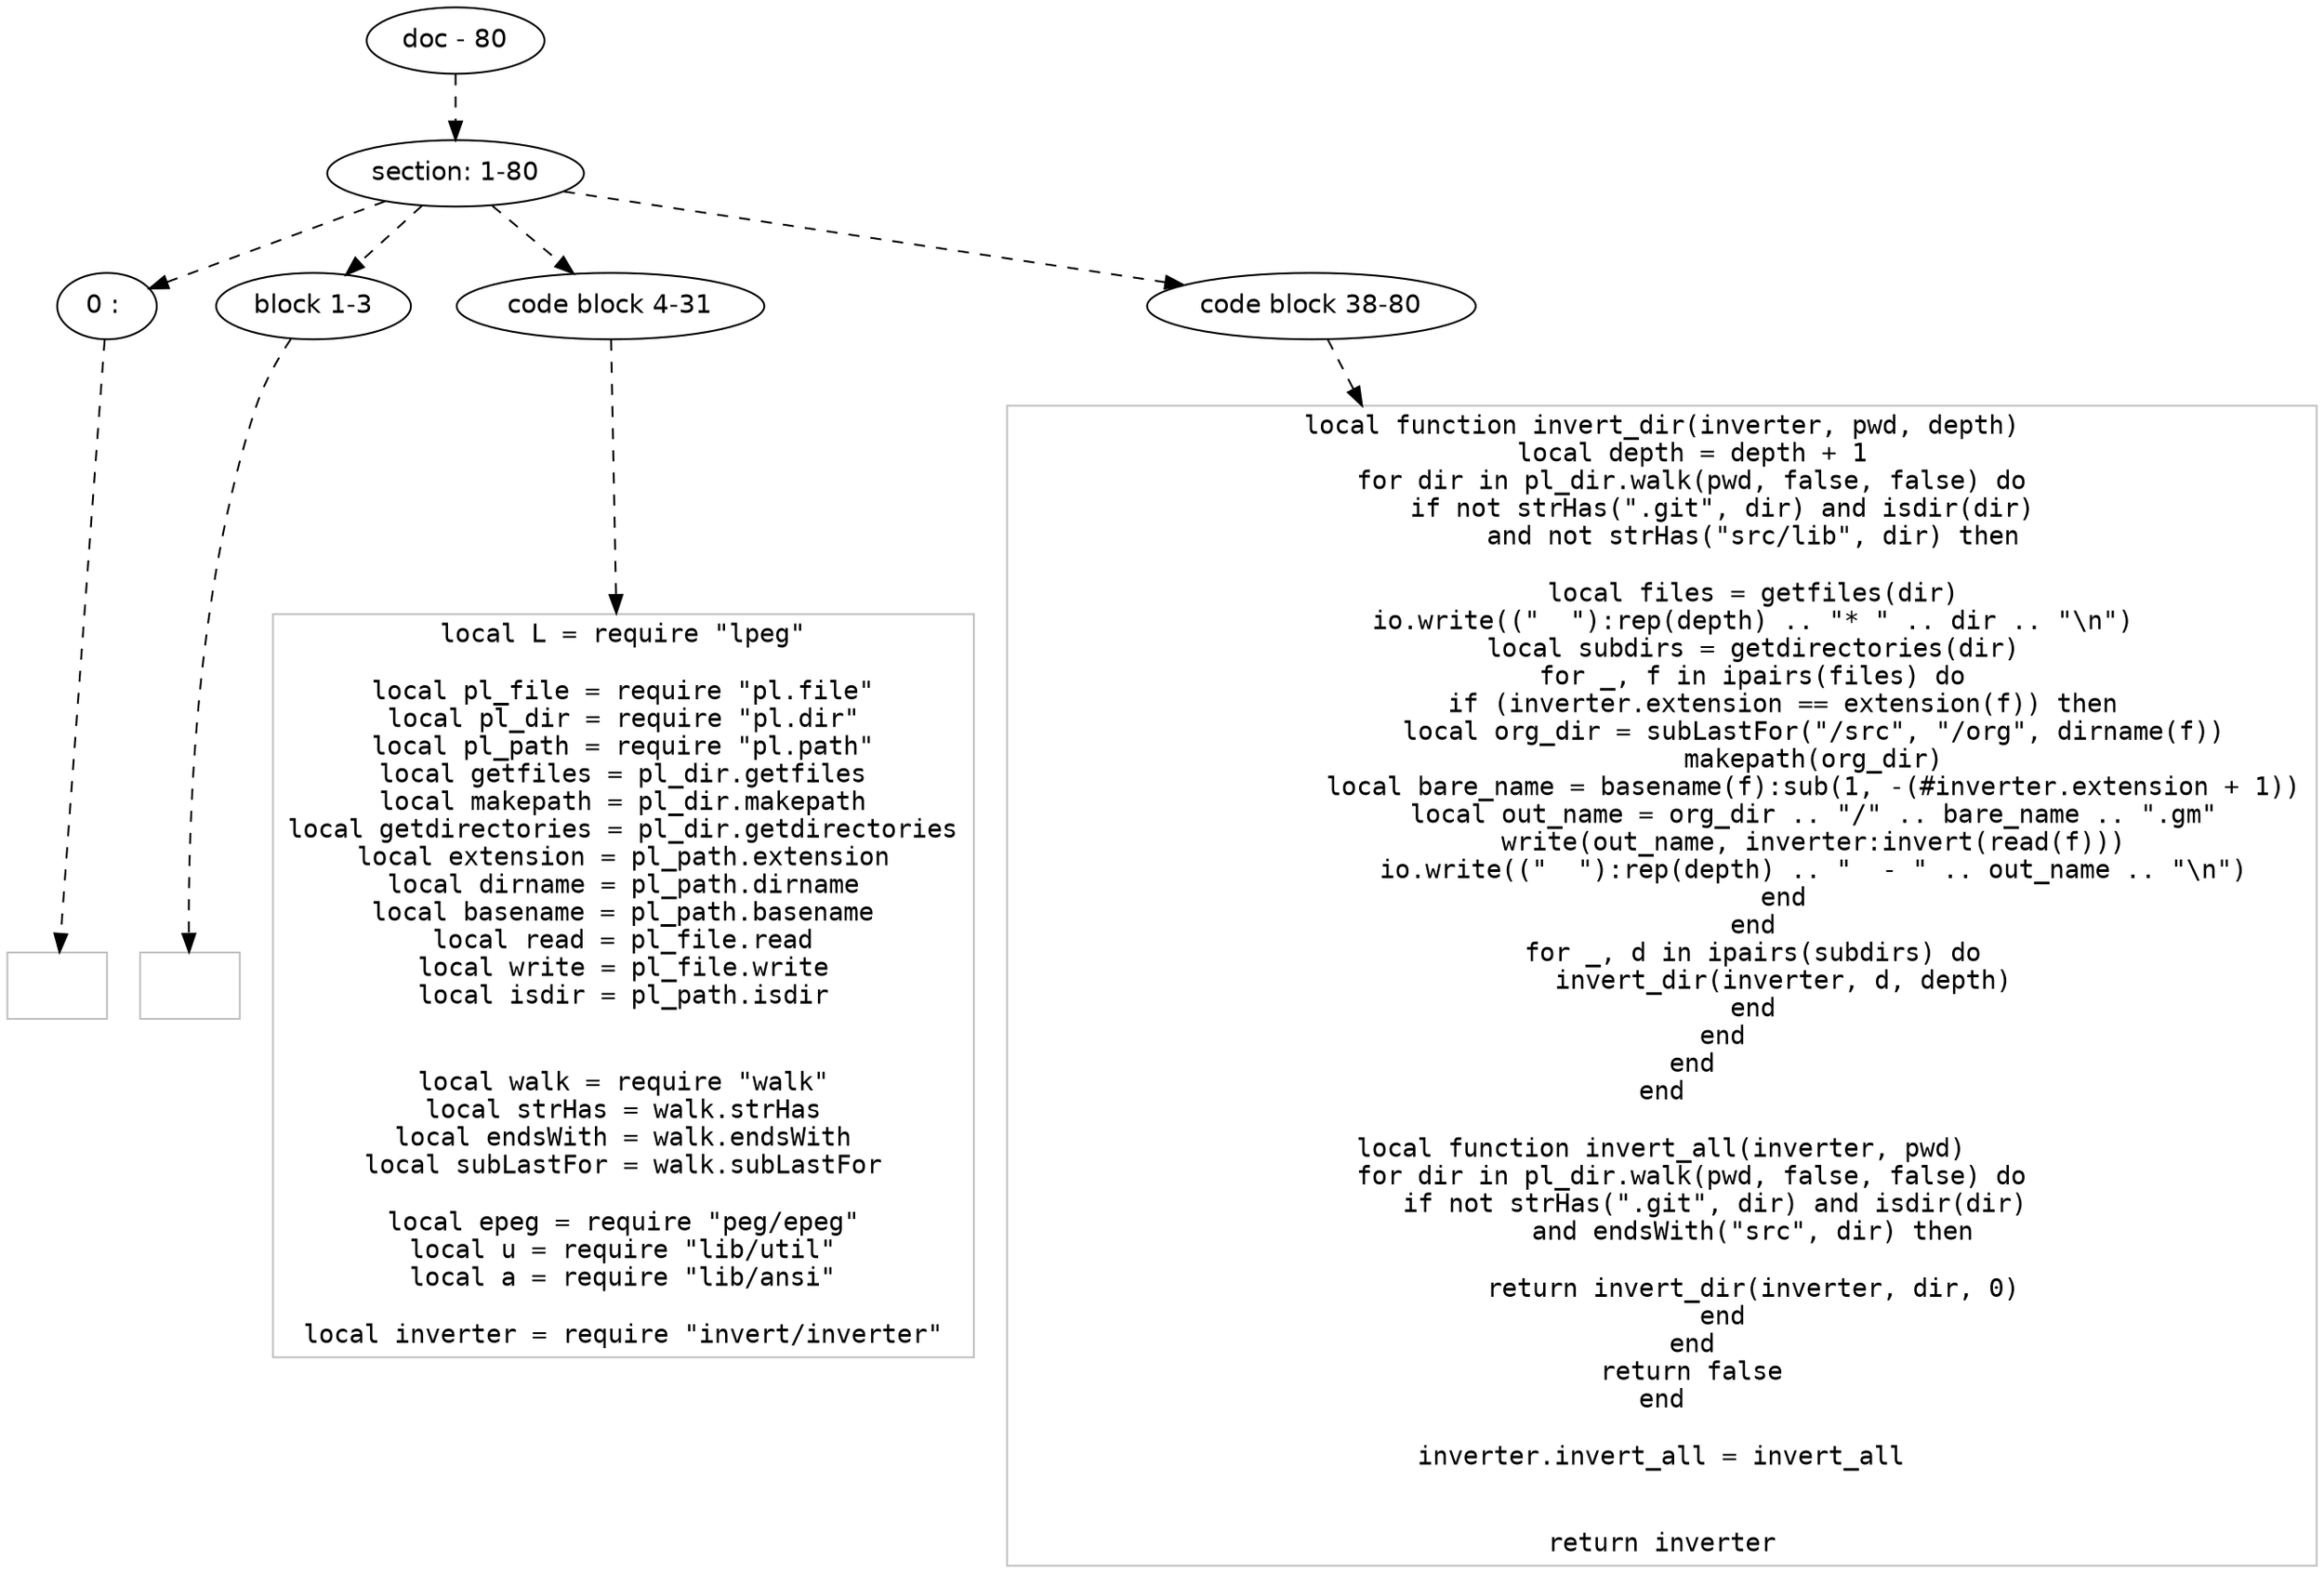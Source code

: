 digraph hierarchy {

node [fontname=Helvetica]
edge [style=dashed]

doc_0 [label="doc - 80"]


doc_0 -> { section_1}
{rank=same; section_1}

section_1 [label="section: 1-80"]


section_1 -> { header_2 block_3 codeblock_4 codeblock_5}
{rank=same; header_2 block_3 codeblock_4 codeblock_5}

header_2 [label="0 : "]

block_3 [label="block 1-3"]

codeblock_4 [label="code block 4-31"]

codeblock_5 [label="code block 38-80"]


header_2 -> leaf_6
leaf_6  [color=Gray,shape=rectangle,fontname=Inconsolata,label=""]
block_3 -> leaf_7
leaf_7  [color=Gray,shape=rectangle,fontname=Inconsolata,label="
"]
codeblock_4 -> leaf_8
leaf_8  [color=Gray,shape=rectangle,fontname=Inconsolata,label="local L = require \"lpeg\"

local pl_file = require \"pl.file\"
local pl_dir = require \"pl.dir\"
local pl_path = require \"pl.path\"
local getfiles = pl_dir.getfiles
local makepath = pl_dir.makepath
local getdirectories = pl_dir.getdirectories
local extension = pl_path.extension
local dirname = pl_path.dirname
local basename = pl_path.basename
local read = pl_file.read
local write = pl_file.write
local isdir = pl_path.isdir


local walk = require \"walk\"
local strHas = walk.strHas
local endsWith = walk.endsWith
local subLastFor = walk.subLastFor

local epeg = require \"peg/epeg\"
local u = require \"lib/util\"
local a = require \"lib/ansi\"

local inverter = require \"invert/inverter\""]
codeblock_5 -> leaf_9
leaf_9  [color=Gray,shape=rectangle,fontname=Inconsolata,label="local function invert_dir(inverter, pwd, depth)
    local depth = depth + 1
    for dir in pl_dir.walk(pwd, false, false) do
        if not strHas(\".git\", dir) and isdir(dir)
            and not strHas(\"src/lib\", dir) then

            local files = getfiles(dir)
            io.write((\"  \"):rep(depth) .. \"* \" .. dir .. \"\\n\")
            local subdirs = getdirectories(dir)
            for _, f in ipairs(files) do
                if (inverter.extension == extension(f)) then
                    local org_dir = subLastFor(\"/src\", \"/org\", dirname(f))
                    makepath(org_dir)
                    local bare_name = basename(f):sub(1, -(#inverter.extension + 1))
                    local out_name = org_dir .. \"/\" .. bare_name .. \".gm\"
                    write(out_name, inverter:invert(read(f)))
                    io.write((\"  \"):rep(depth) .. \"  - \" .. out_name .. \"\\n\")
                end
            end
            for _, d in ipairs(subdirs) do
                invert_dir(inverter, d, depth)
            end
        end
    end
end

local function invert_all(inverter, pwd)
    for dir in pl_dir.walk(pwd, false, false) do
        if not strHas(\".git\", dir) and isdir(dir) 
            and endsWith(\"src\", dir) then

            return invert_dir(inverter, dir, 0)
        end
    end
    return false
end

inverter.invert_all = invert_all


return inverter"]

}
